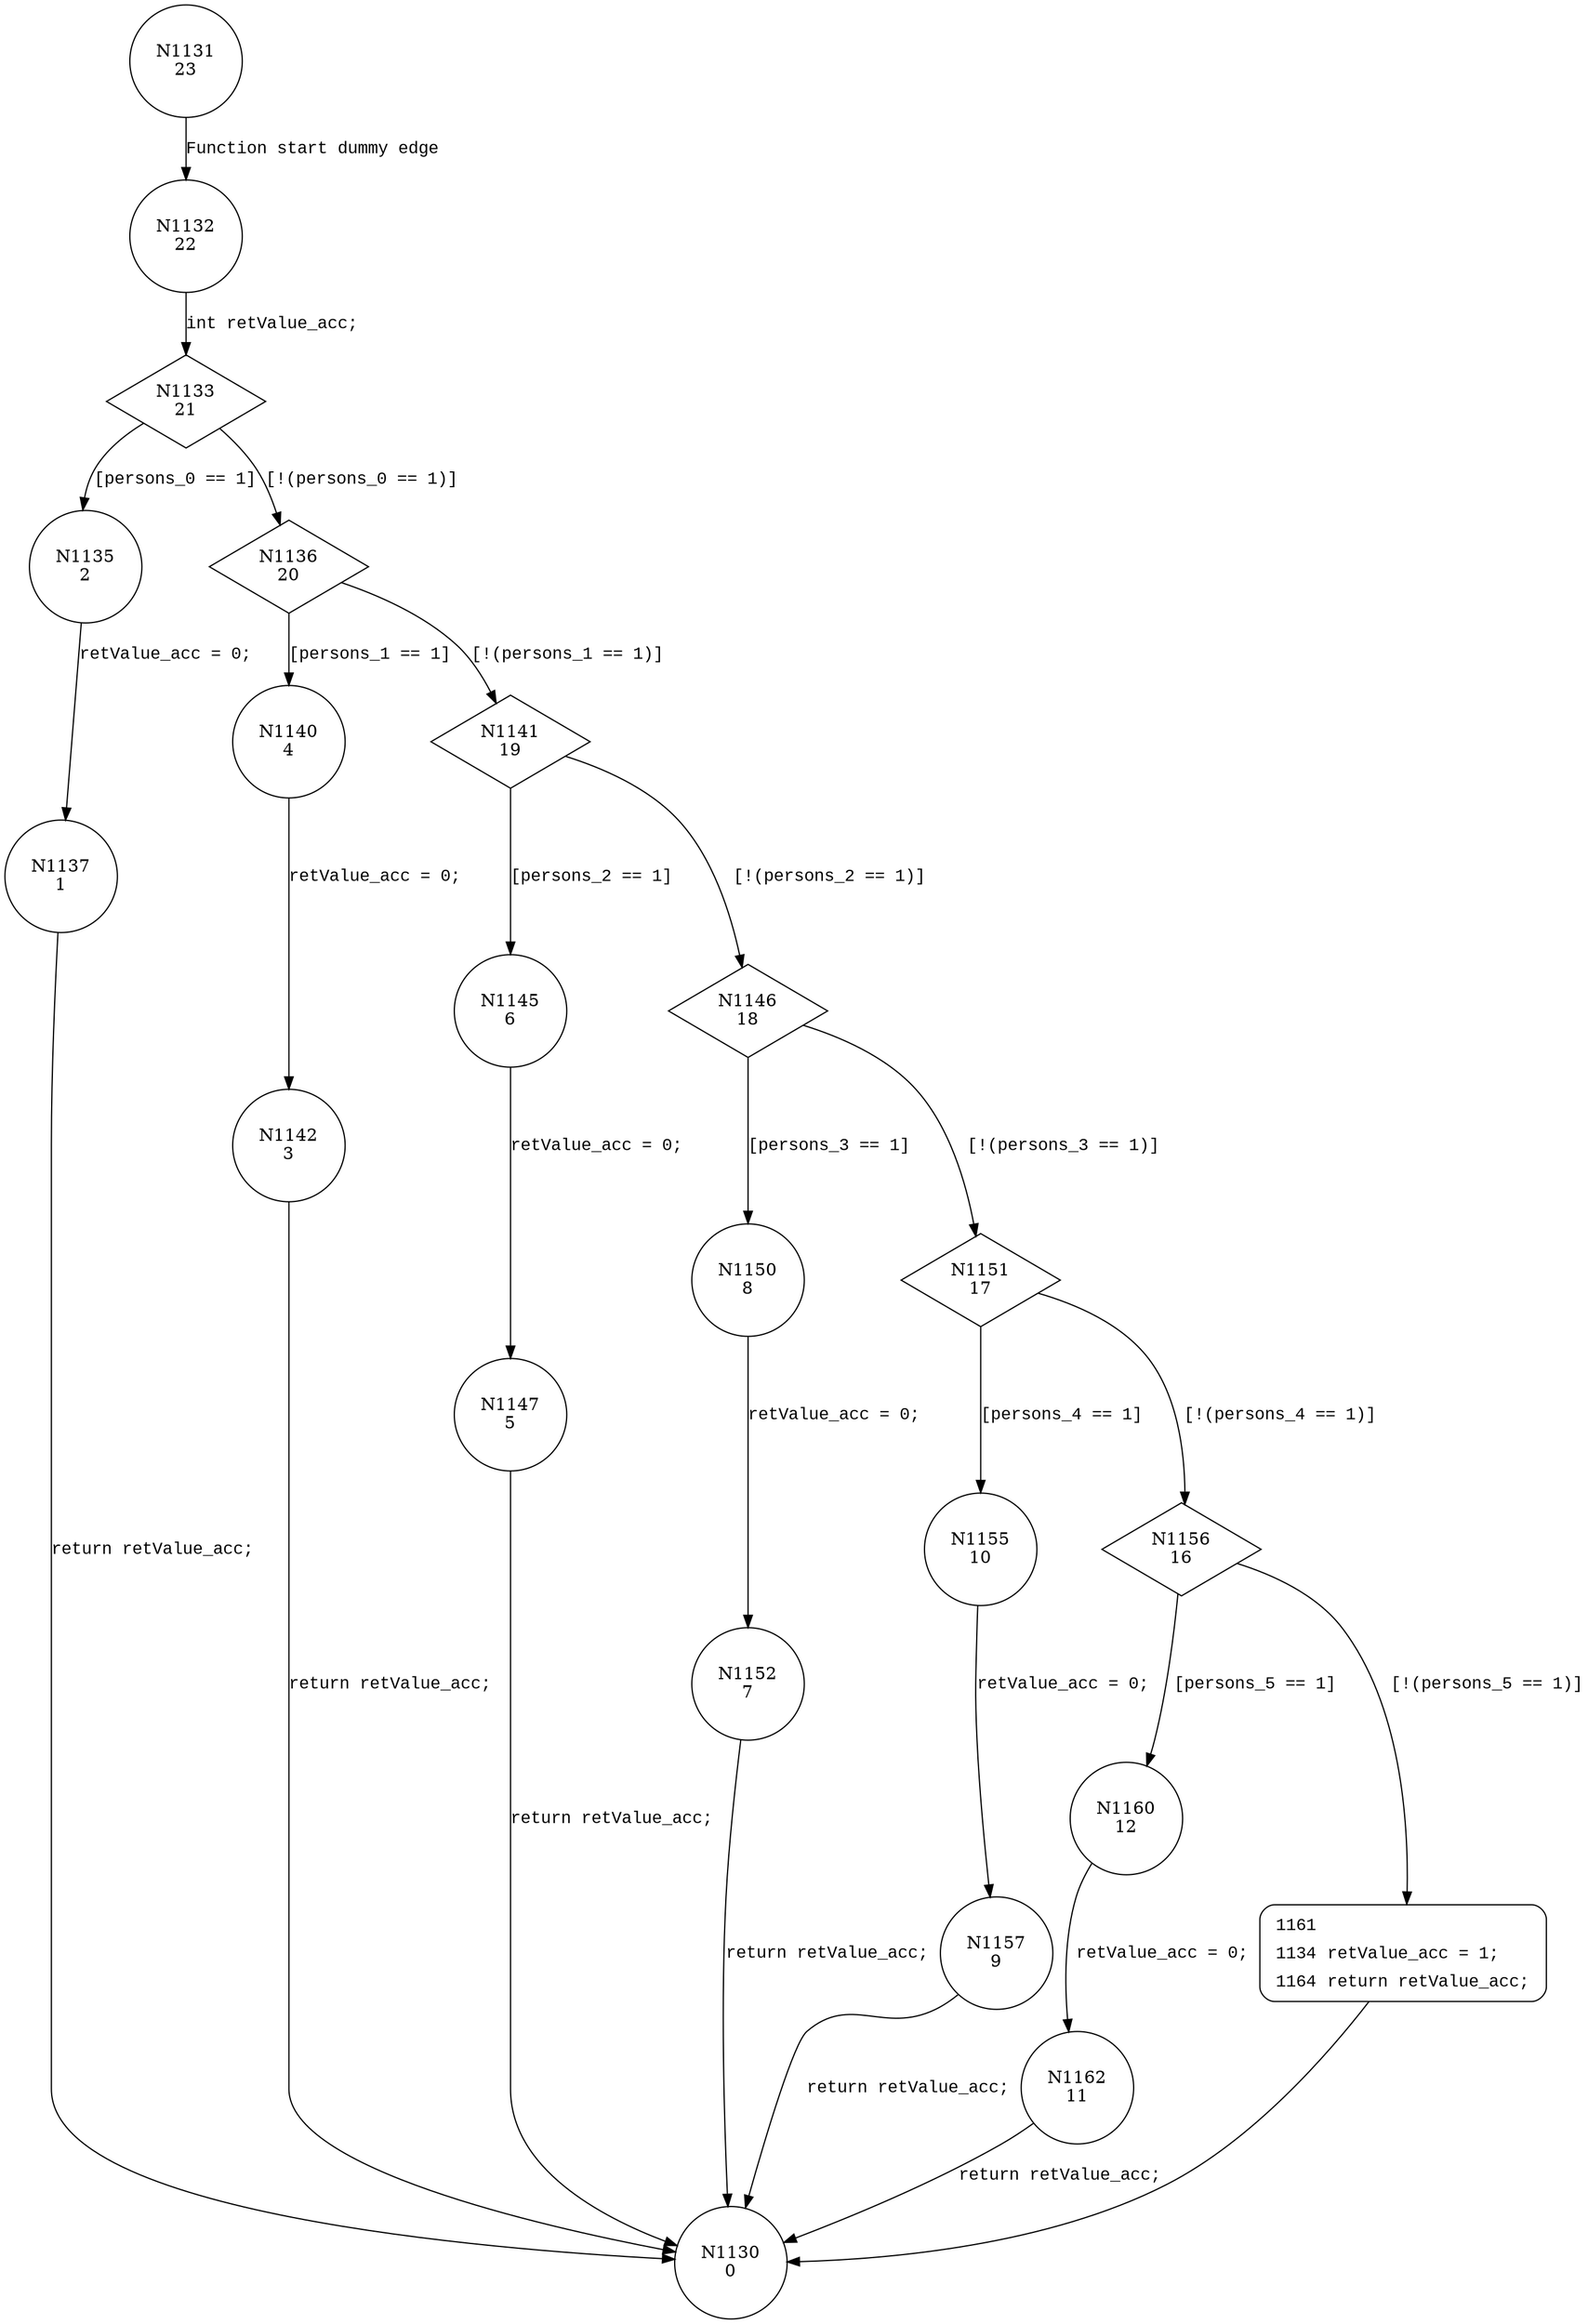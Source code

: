 digraph isEmpty {
1131 [shape="circle" label="N1131\n23"]
1132 [shape="circle" label="N1132\n22"]
1133 [shape="diamond" label="N1133\n21"]
1135 [shape="circle" label="N1135\n2"]
1136 [shape="diamond" label="N1136\n20"]
1140 [shape="circle" label="N1140\n4"]
1141 [shape="diamond" label="N1141\n19"]
1145 [shape="circle" label="N1145\n6"]
1146 [shape="diamond" label="N1146\n18"]
1150 [shape="circle" label="N1150\n8"]
1151 [shape="diamond" label="N1151\n17"]
1155 [shape="circle" label="N1155\n10"]
1156 [shape="diamond" label="N1156\n16"]
1160 [shape="circle" label="N1160\n12"]
1161 [shape="circle" label="N1161\n15"]
1162 [shape="circle" label="N1162\n11"]
1157 [shape="circle" label="N1157\n9"]
1152 [shape="circle" label="N1152\n7"]
1147 [shape="circle" label="N1147\n5"]
1142 [shape="circle" label="N1142\n3"]
1137 [shape="circle" label="N1137\n1"]
1130 [shape="circle" label="N1130\n0"]
1161 [style="filled,bold" penwidth="1" fillcolor="white" fontname="Courier New" shape="Mrecord" label=<<table border="0" cellborder="0" cellpadding="3" bgcolor="white"><tr><td align="right">1161</td><td align="left"></td></tr><tr><td align="right">1134</td><td align="left">retValue_acc = 1;</td></tr><tr><td align="right">1164</td><td align="left">return retValue_acc;</td></tr></table>>]
1161 -> 1130[label=""]
1131 -> 1132 [label="Function start dummy edge" fontname="Courier New"]
1133 -> 1135 [label="[persons_0 == 1]" fontname="Courier New"]
1133 -> 1136 [label="[!(persons_0 == 1)]" fontname="Courier New"]
1136 -> 1140 [label="[persons_1 == 1]" fontname="Courier New"]
1136 -> 1141 [label="[!(persons_1 == 1)]" fontname="Courier New"]
1141 -> 1145 [label="[persons_2 == 1]" fontname="Courier New"]
1141 -> 1146 [label="[!(persons_2 == 1)]" fontname="Courier New"]
1146 -> 1150 [label="[persons_3 == 1]" fontname="Courier New"]
1146 -> 1151 [label="[!(persons_3 == 1)]" fontname="Courier New"]
1151 -> 1155 [label="[persons_4 == 1]" fontname="Courier New"]
1151 -> 1156 [label="[!(persons_4 == 1)]" fontname="Courier New"]
1156 -> 1160 [label="[persons_5 == 1]" fontname="Courier New"]
1156 -> 1161 [label="[!(persons_5 == 1)]" fontname="Courier New"]
1160 -> 1162 [label="retValue_acc = 0;" fontname="Courier New"]
1155 -> 1157 [label="retValue_acc = 0;" fontname="Courier New"]
1150 -> 1152 [label="retValue_acc = 0;" fontname="Courier New"]
1145 -> 1147 [label="retValue_acc = 0;" fontname="Courier New"]
1140 -> 1142 [label="retValue_acc = 0;" fontname="Courier New"]
1135 -> 1137 [label="retValue_acc = 0;" fontname="Courier New"]
1132 -> 1133 [label="int retValue_acc;" fontname="Courier New"]
1162 -> 1130 [label="return retValue_acc;" fontname="Courier New"]
1157 -> 1130 [label="return retValue_acc;" fontname="Courier New"]
1152 -> 1130 [label="return retValue_acc;" fontname="Courier New"]
1147 -> 1130 [label="return retValue_acc;" fontname="Courier New"]
1142 -> 1130 [label="return retValue_acc;" fontname="Courier New"]
1137 -> 1130 [label="return retValue_acc;" fontname="Courier New"]
}